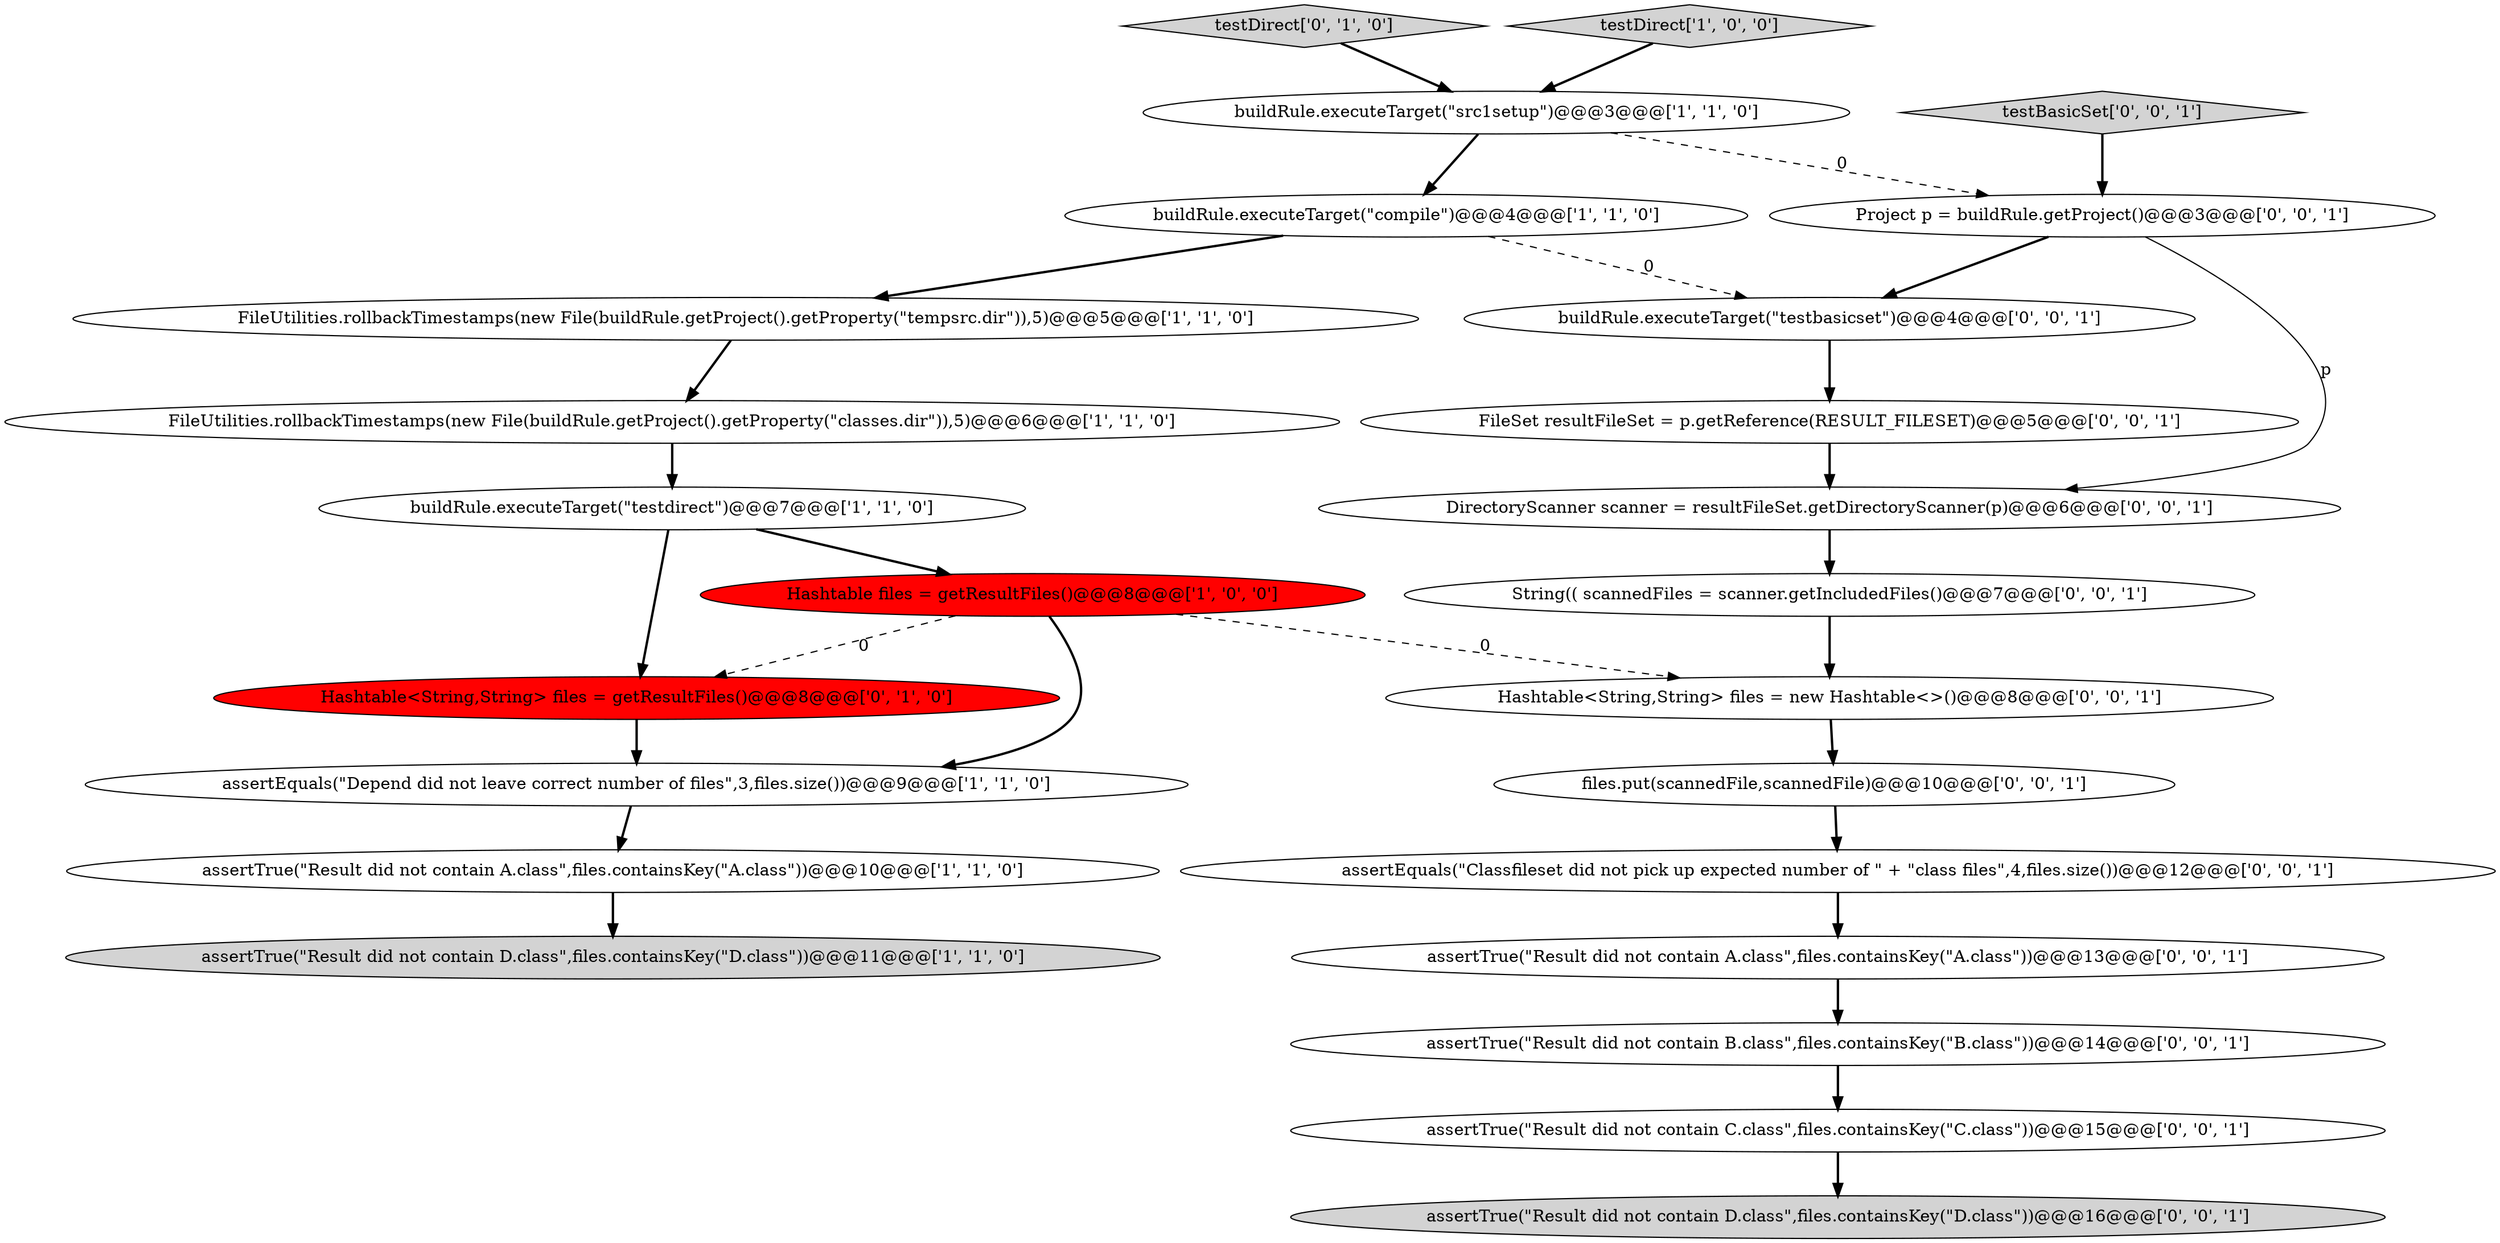 digraph {
15 [style = filled, label = "assertTrue(\"Result did not contain D.class\",files.containsKey(\"D.class\"))@@@16@@@['0', '0', '1']", fillcolor = lightgray, shape = ellipse image = "AAA0AAABBB3BBB"];
7 [style = filled, label = "Hashtable files = getResultFiles()@@@8@@@['1', '0', '0']", fillcolor = red, shape = ellipse image = "AAA1AAABBB1BBB"];
11 [style = filled, label = "testDirect['0', '1', '0']", fillcolor = lightgray, shape = diamond image = "AAA0AAABBB2BBB"];
23 [style = filled, label = "buildRule.executeTarget(\"testbasicset\")@@@4@@@['0', '0', '1']", fillcolor = white, shape = ellipse image = "AAA0AAABBB3BBB"];
22 [style = filled, label = "files.put(scannedFile,scannedFile)@@@10@@@['0', '0', '1']", fillcolor = white, shape = ellipse image = "AAA0AAABBB3BBB"];
13 [style = filled, label = "assertTrue(\"Result did not contain B.class\",files.containsKey(\"B.class\"))@@@14@@@['0', '0', '1']", fillcolor = white, shape = ellipse image = "AAA0AAABBB3BBB"];
14 [style = filled, label = "String(( scannedFiles = scanner.getIncludedFiles()@@@7@@@['0', '0', '1']", fillcolor = white, shape = ellipse image = "AAA0AAABBB3BBB"];
9 [style = filled, label = "assertTrue(\"Result did not contain A.class\",files.containsKey(\"A.class\"))@@@10@@@['1', '1', '0']", fillcolor = white, shape = ellipse image = "AAA0AAABBB1BBB"];
24 [style = filled, label = "FileSet resultFileSet = p.getReference(RESULT_FILESET)@@@5@@@['0', '0', '1']", fillcolor = white, shape = ellipse image = "AAA0AAABBB3BBB"];
12 [style = filled, label = "DirectoryScanner scanner = resultFileSet.getDirectoryScanner(p)@@@6@@@['0', '0', '1']", fillcolor = white, shape = ellipse image = "AAA0AAABBB3BBB"];
4 [style = filled, label = "FileUtilities.rollbackTimestamps(new File(buildRule.getProject().getProperty(\"classes.dir\")),5)@@@6@@@['1', '1', '0']", fillcolor = white, shape = ellipse image = "AAA0AAABBB1BBB"];
1 [style = filled, label = "assertTrue(\"Result did not contain D.class\",files.containsKey(\"D.class\"))@@@11@@@['1', '1', '0']", fillcolor = lightgray, shape = ellipse image = "AAA0AAABBB1BBB"];
18 [style = filled, label = "Project p = buildRule.getProject()@@@3@@@['0', '0', '1']", fillcolor = white, shape = ellipse image = "AAA0AAABBB3BBB"];
8 [style = filled, label = "buildRule.executeTarget(\"src1setup\")@@@3@@@['1', '1', '0']", fillcolor = white, shape = ellipse image = "AAA0AAABBB1BBB"];
17 [style = filled, label = "assertEquals(\"Classfileset did not pick up expected number of \" + \"class files\",4,files.size())@@@12@@@['0', '0', '1']", fillcolor = white, shape = ellipse image = "AAA0AAABBB3BBB"];
3 [style = filled, label = "assertEquals(\"Depend did not leave correct number of files\",3,files.size())@@@9@@@['1', '1', '0']", fillcolor = white, shape = ellipse image = "AAA0AAABBB1BBB"];
6 [style = filled, label = "testDirect['1', '0', '0']", fillcolor = lightgray, shape = diamond image = "AAA0AAABBB1BBB"];
2 [style = filled, label = "buildRule.executeTarget(\"testdirect\")@@@7@@@['1', '1', '0']", fillcolor = white, shape = ellipse image = "AAA0AAABBB1BBB"];
20 [style = filled, label = "testBasicSet['0', '0', '1']", fillcolor = lightgray, shape = diamond image = "AAA0AAABBB3BBB"];
16 [style = filled, label = "Hashtable<String,String> files = new Hashtable<>()@@@8@@@['0', '0', '1']", fillcolor = white, shape = ellipse image = "AAA0AAABBB3BBB"];
10 [style = filled, label = "Hashtable<String,String> files = getResultFiles()@@@8@@@['0', '1', '0']", fillcolor = red, shape = ellipse image = "AAA1AAABBB2BBB"];
21 [style = filled, label = "assertTrue(\"Result did not contain C.class\",files.containsKey(\"C.class\"))@@@15@@@['0', '0', '1']", fillcolor = white, shape = ellipse image = "AAA0AAABBB3BBB"];
5 [style = filled, label = "buildRule.executeTarget(\"compile\")@@@4@@@['1', '1', '0']", fillcolor = white, shape = ellipse image = "AAA0AAABBB1BBB"];
0 [style = filled, label = "FileUtilities.rollbackTimestamps(new File(buildRule.getProject().getProperty(\"tempsrc.dir\")),5)@@@5@@@['1', '1', '0']", fillcolor = white, shape = ellipse image = "AAA0AAABBB1BBB"];
19 [style = filled, label = "assertTrue(\"Result did not contain A.class\",files.containsKey(\"A.class\"))@@@13@@@['0', '0', '1']", fillcolor = white, shape = ellipse image = "AAA0AAABBB3BBB"];
14->16 [style = bold, label=""];
24->12 [style = bold, label=""];
18->23 [style = bold, label=""];
5->23 [style = dashed, label="0"];
7->16 [style = dashed, label="0"];
21->15 [style = bold, label=""];
10->3 [style = bold, label=""];
4->2 [style = bold, label=""];
16->22 [style = bold, label=""];
2->10 [style = bold, label=""];
17->19 [style = bold, label=""];
7->3 [style = bold, label=""];
18->12 [style = solid, label="p"];
3->9 [style = bold, label=""];
20->18 [style = bold, label=""];
23->24 [style = bold, label=""];
19->13 [style = bold, label=""];
8->5 [style = bold, label=""];
5->0 [style = bold, label=""];
0->4 [style = bold, label=""];
6->8 [style = bold, label=""];
12->14 [style = bold, label=""];
22->17 [style = bold, label=""];
11->8 [style = bold, label=""];
7->10 [style = dashed, label="0"];
8->18 [style = dashed, label="0"];
2->7 [style = bold, label=""];
9->1 [style = bold, label=""];
13->21 [style = bold, label=""];
}
